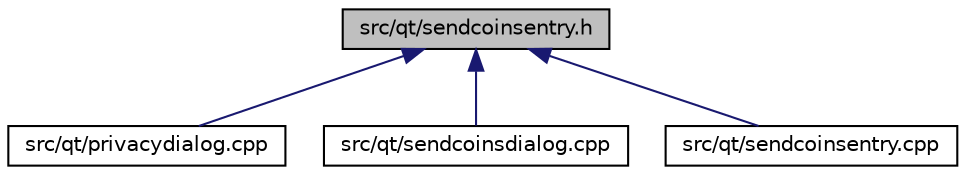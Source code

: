digraph "src/qt/sendcoinsentry.h"
{
  edge [fontname="Helvetica",fontsize="10",labelfontname="Helvetica",labelfontsize="10"];
  node [fontname="Helvetica",fontsize="10",shape=record];
  Node148 [label="src/qt/sendcoinsentry.h",height=0.2,width=0.4,color="black", fillcolor="grey75", style="filled", fontcolor="black"];
  Node148 -> Node149 [dir="back",color="midnightblue",fontsize="10",style="solid",fontname="Helvetica"];
  Node149 [label="src/qt/privacydialog.cpp",height=0.2,width=0.4,color="black", fillcolor="white", style="filled",URL="$privacydialog_8cpp.html"];
  Node148 -> Node150 [dir="back",color="midnightblue",fontsize="10",style="solid",fontname="Helvetica"];
  Node150 [label="src/qt/sendcoinsdialog.cpp",height=0.2,width=0.4,color="black", fillcolor="white", style="filled",URL="$sendcoinsdialog_8cpp.html"];
  Node148 -> Node151 [dir="back",color="midnightblue",fontsize="10",style="solid",fontname="Helvetica"];
  Node151 [label="src/qt/sendcoinsentry.cpp",height=0.2,width=0.4,color="black", fillcolor="white", style="filled",URL="$sendcoinsentry_8cpp.html"];
}
